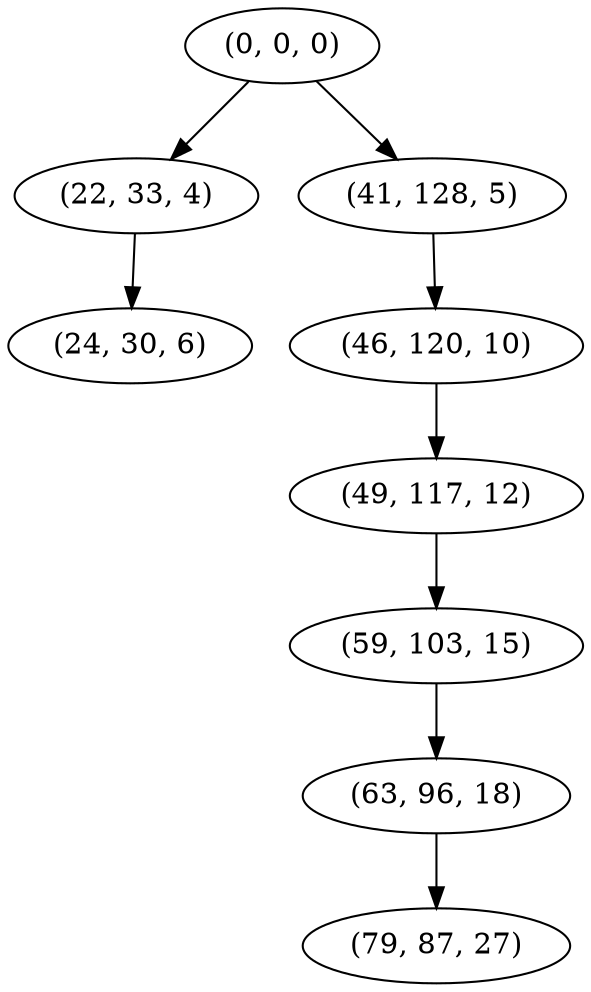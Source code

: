 digraph tree {
    "(0, 0, 0)";
    "(22, 33, 4)";
    "(24, 30, 6)";
    "(41, 128, 5)";
    "(46, 120, 10)";
    "(49, 117, 12)";
    "(59, 103, 15)";
    "(63, 96, 18)";
    "(79, 87, 27)";
    "(0, 0, 0)" -> "(22, 33, 4)";
    "(0, 0, 0)" -> "(41, 128, 5)";
    "(22, 33, 4)" -> "(24, 30, 6)";
    "(41, 128, 5)" -> "(46, 120, 10)";
    "(46, 120, 10)" -> "(49, 117, 12)";
    "(49, 117, 12)" -> "(59, 103, 15)";
    "(59, 103, 15)" -> "(63, 96, 18)";
    "(63, 96, 18)" -> "(79, 87, 27)";
}
